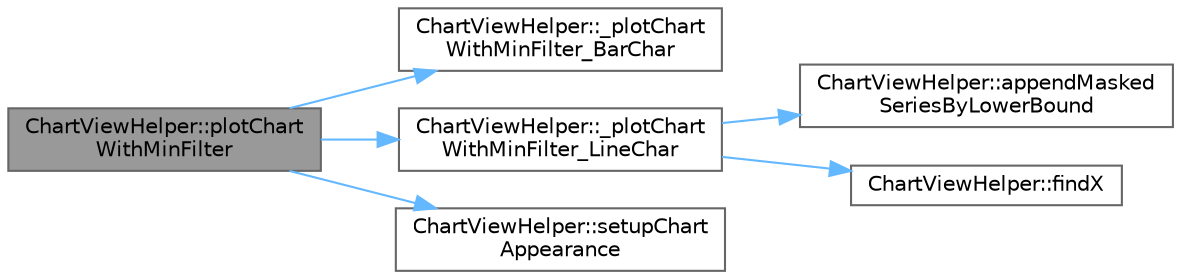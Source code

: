 digraph "ChartViewHelper::plotChartWithMinFilter"
{
 // LATEX_PDF_SIZE
  bgcolor="transparent";
  edge [fontname=Helvetica,fontsize=10,labelfontname=Helvetica,labelfontsize=10];
  node [fontname=Helvetica,fontsize=10,shape=box,height=0.2,width=0.4];
  rankdir="LR";
  Node1 [id="Node000001",label="ChartViewHelper::plotChart\lWithMinFilter",height=0.2,width=0.4,color="gray40", fillcolor="grey60", style="filled", fontcolor="black",tooltip="فیلترپایین گذر برای داه‌ها"];
  Node1 -> Node2 [id="edge1_Node000001_Node000002",color="steelblue1",style="solid",tooltip=" "];
  Node2 [id="Node000002",label="ChartViewHelper::_plotChart\lWithMinFilter_BarChar",height=0.2,width=0.4,color="grey40", fillcolor="white", style="filled",URL="$class_chart_view_helper.html#ab20b098d1df4a51574be2281250ea57f",tooltip="فیلتر پایین گذر برای حالت گسسته"];
  Node1 -> Node3 [id="edge2_Node000001_Node000003",color="steelblue1",style="solid",tooltip=" "];
  Node3 [id="Node000003",label="ChartViewHelper::_plotChart\lWithMinFilter_LineChar",height=0.2,width=0.4,color="grey40", fillcolor="white", style="filled",URL="$class_chart_view_helper.html#a51b15c958604a5917fd9bbcf9edf51b7",tooltip="فیلتر پایین گذر برای حالت پیوسته"];
  Node3 -> Node4 [id="edge3_Node000003_Node000004",color="steelblue1",style="solid",tooltip=" "];
  Node4 [id="Node000004",label="ChartViewHelper::appendMasked\lSeriesByLowerBound",height=0.2,width=0.4,color="grey40", fillcolor="white", style="filled",URL="$class_chart_view_helper.html#a455257413900c969958bf01814dc1b64",tooltip="ساخت سری‌های کران بالا و کران پایین برای حساب کردن مساحت فیلترشده"];
  Node3 -> Node5 [id="edge4_Node000003_Node000005",color="steelblue1",style="solid",tooltip=" "];
  Node5 [id="Node000005",label="ChartViewHelper::findX",height=0.2,width=0.4,color="grey40", fillcolor="white", style="filled",URL="$class_chart_view_helper.html#a2233b809143957aebc5592a05b79a754",tooltip="محاسبه محل تقاطع"];
  Node1 -> Node6 [id="edge5_Node000001_Node000006",color="steelblue1",style="solid",tooltip=" "];
  Node6 [id="Node000006",label="ChartViewHelper::setupChart\lAppearance",height=0.2,width=0.4,color="grey40", fillcolor="white", style="filled",URL="$class_chart_view_helper.html#a6dc5562d8e7d51aa481f4b7543c8abc1",tooltip="تنظیم ظاهر و ویژگی‌های پایه نمودار"];
}

